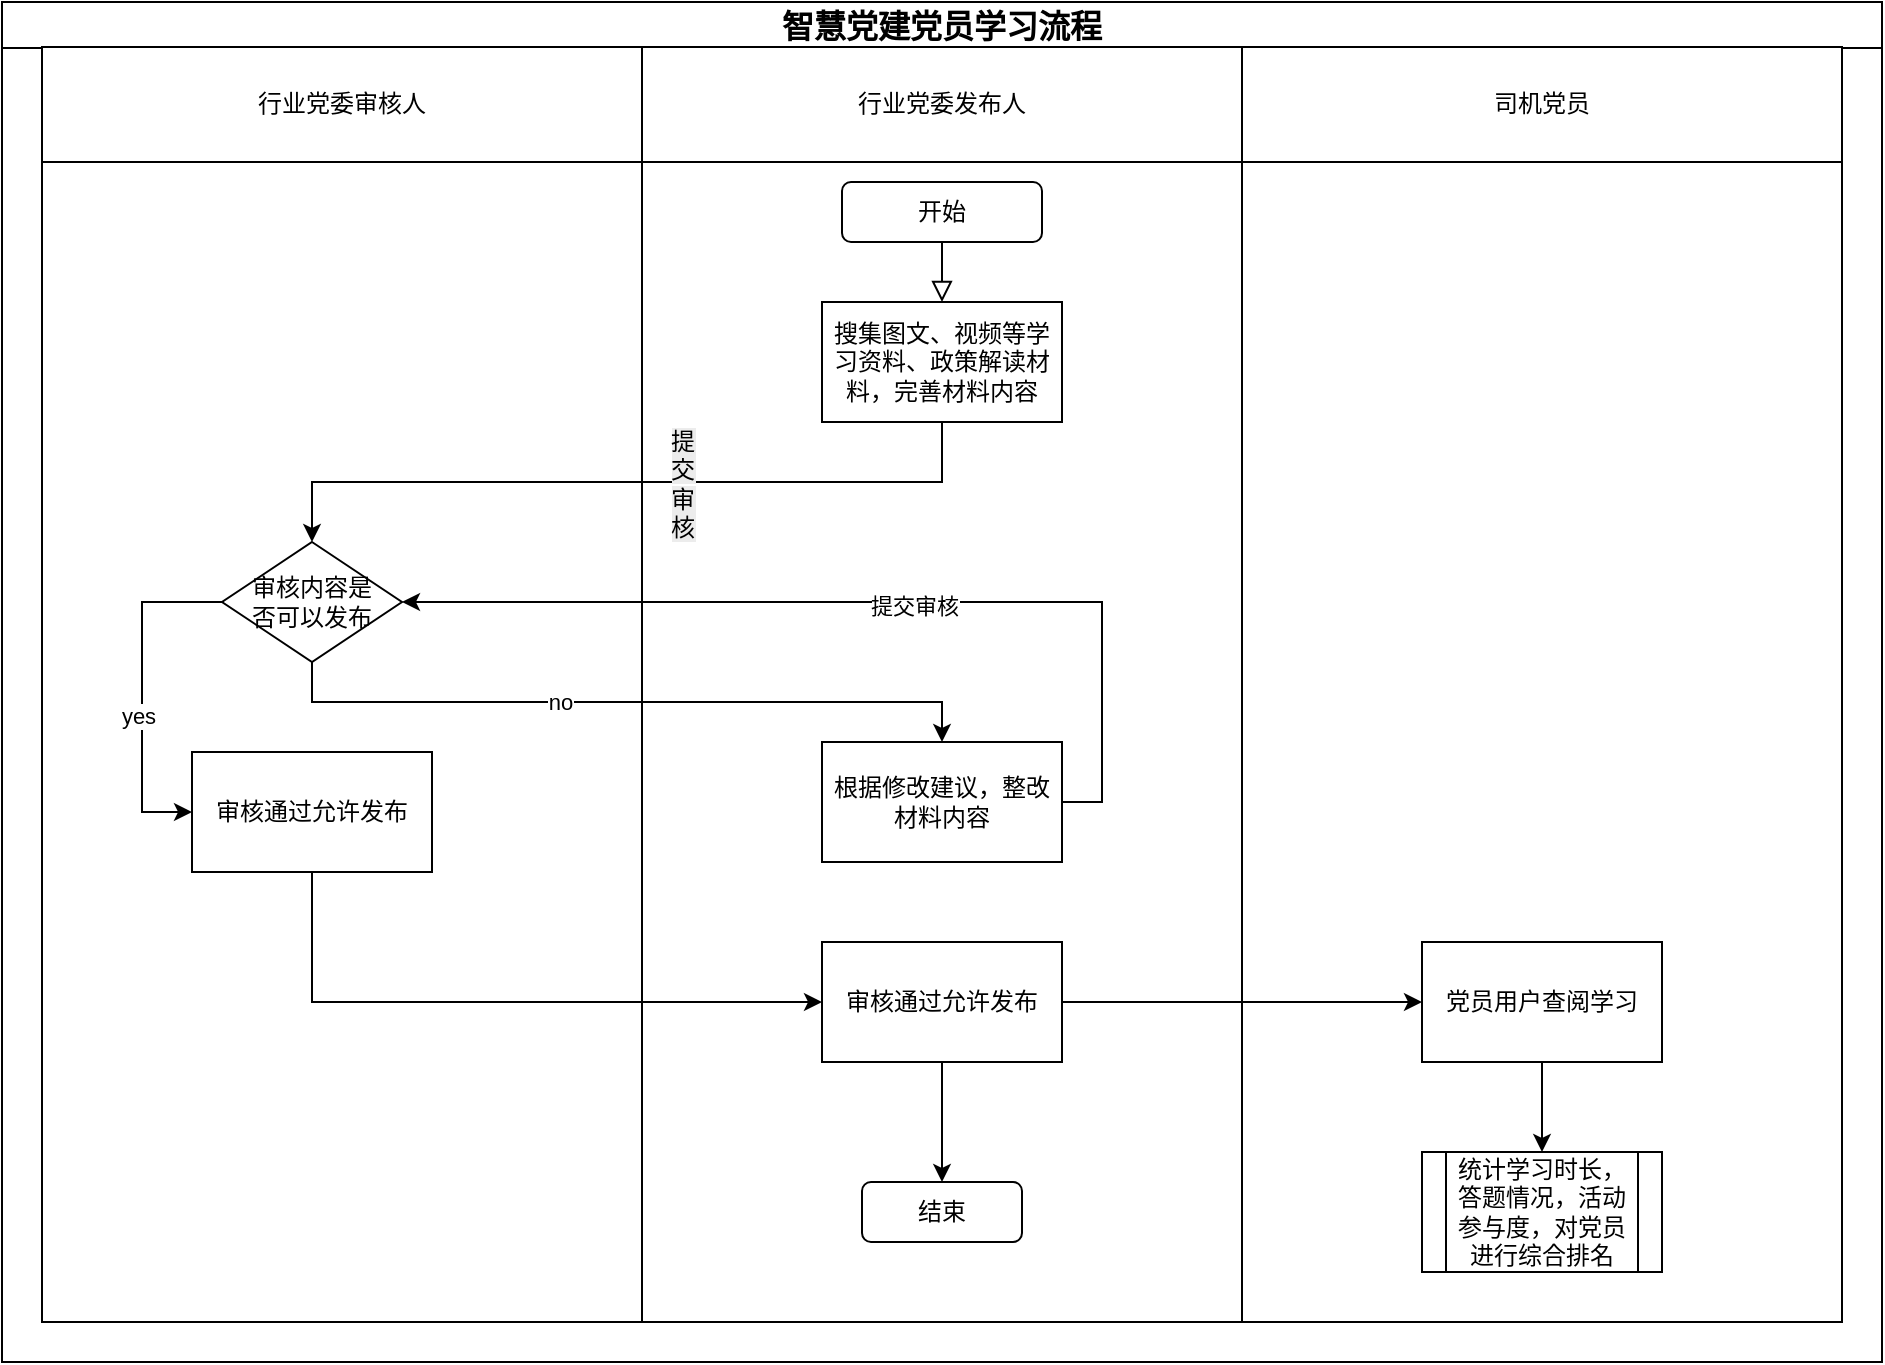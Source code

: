<mxfile version="28.0.5">
  <diagram name="第 1 页" id="TOsGjXq6CqSzaaMkCiaA">
    <mxGraphModel dx="1426" dy="801" grid="1" gridSize="10" guides="1" tooltips="1" connect="1" arrows="1" fold="1" page="1" pageScale="1" pageWidth="827" pageHeight="1169" math="0" shadow="0">
      <root>
        <mxCell id="0" />
        <mxCell id="1" parent="0" />
        <mxCell id="dWiRNLmcqJZTH7nbjR_l-1" value="&lt;font style=&quot;font-size: 16px;&quot;&gt;智慧党建党员学习流程&lt;/font&gt;" style="swimlane;whiteSpace=wrap;html=1;" vertex="1" parent="1">
          <mxGeometry x="390" y="180" width="940" height="680" as="geometry">
            <mxRectangle x="320" y="40" width="220" height="30" as="alternateBounds" />
          </mxGeometry>
        </mxCell>
        <mxCell id="dWiRNLmcqJZTH7nbjR_l-2" value="行业党委审核人" style="rounded=0;whiteSpace=wrap;html=1;" vertex="1" parent="dWiRNLmcqJZTH7nbjR_l-1">
          <mxGeometry x="20" y="22.5" width="300" height="57.5" as="geometry" />
        </mxCell>
        <mxCell id="dWiRNLmcqJZTH7nbjR_l-3" value="行业党委发布人" style="rounded=0;whiteSpace=wrap;html=1;" vertex="1" parent="dWiRNLmcqJZTH7nbjR_l-1">
          <mxGeometry x="320" y="22.5" width="300" height="57.5" as="geometry" />
        </mxCell>
        <mxCell id="dWiRNLmcqJZTH7nbjR_l-4" value="" style="rounded=0;whiteSpace=wrap;html=1;" vertex="1" parent="dWiRNLmcqJZTH7nbjR_l-1">
          <mxGeometry x="20" y="80" width="300" height="580" as="geometry" />
        </mxCell>
        <mxCell id="dWiRNLmcqJZTH7nbjR_l-5" value="" style="rounded=0;whiteSpace=wrap;html=1;" vertex="1" parent="dWiRNLmcqJZTH7nbjR_l-1">
          <mxGeometry x="320" y="80" width="300" height="580" as="geometry" />
        </mxCell>
        <mxCell id="dWiRNLmcqJZTH7nbjR_l-6" value="" style="rounded=0;html=1;jettySize=auto;orthogonalLoop=1;fontSize=11;endArrow=block;endFill=0;endSize=8;strokeWidth=1;shadow=0;labelBackgroundColor=none;edgeStyle=orthogonalEdgeStyle;entryX=0.5;entryY=0;entryDx=0;entryDy=0;" edge="1" parent="dWiRNLmcqJZTH7nbjR_l-1" source="dWiRNLmcqJZTH7nbjR_l-7" target="dWiRNLmcqJZTH7nbjR_l-9">
          <mxGeometry relative="1" as="geometry">
            <mxPoint x="170" y="180" as="targetPoint" />
          </mxGeometry>
        </mxCell>
        <mxCell id="dWiRNLmcqJZTH7nbjR_l-7" value="开始" style="rounded=1;whiteSpace=wrap;html=1;fontSize=12;glass=0;strokeWidth=1;shadow=0;" vertex="1" parent="dWiRNLmcqJZTH7nbjR_l-1">
          <mxGeometry x="420" y="90" width="100" height="30" as="geometry" />
        </mxCell>
        <mxCell id="dWiRNLmcqJZTH7nbjR_l-8" style="edgeStyle=orthogonalEdgeStyle;rounded=0;orthogonalLoop=1;jettySize=auto;html=1;exitX=0.5;exitY=1;exitDx=0;exitDy=0;entryX=0.5;entryY=0;entryDx=0;entryDy=0;" edge="1" parent="dWiRNLmcqJZTH7nbjR_l-1" source="dWiRNLmcqJZTH7nbjR_l-9" target="dWiRNLmcqJZTH7nbjR_l-14">
          <mxGeometry relative="1" as="geometry" />
        </mxCell>
        <mxCell id="dWiRNLmcqJZTH7nbjR_l-67" value="&lt;span style=&quot;font-size: 12px; white-space: normal; background-color: rgb(236, 236, 236);&quot;&gt;提交审核&lt;/span&gt;" style="edgeLabel;html=1;align=center;verticalAlign=middle;resizable=0;points=[];" vertex="1" connectable="0" parent="dWiRNLmcqJZTH7nbjR_l-8">
          <mxGeometry x="-0.148" y="1" relative="1" as="geometry">
            <mxPoint as="offset" />
          </mxGeometry>
        </mxCell>
        <mxCell id="dWiRNLmcqJZTH7nbjR_l-9" value="搜集图文、视频等学习资料、政策解读材料，完善材料内容" style="rounded=0;whiteSpace=wrap;html=1;" vertex="1" parent="dWiRNLmcqJZTH7nbjR_l-1">
          <mxGeometry x="410" y="150" width="120" height="60" as="geometry" />
        </mxCell>
        <mxCell id="dWiRNLmcqJZTH7nbjR_l-61" style="edgeStyle=orthogonalEdgeStyle;rounded=0;orthogonalLoop=1;jettySize=auto;html=1;exitX=0;exitY=0.5;exitDx=0;exitDy=0;entryX=0;entryY=0.5;entryDx=0;entryDy=0;" edge="1" parent="dWiRNLmcqJZTH7nbjR_l-1" source="dWiRNLmcqJZTH7nbjR_l-14" target="dWiRNLmcqJZTH7nbjR_l-16">
          <mxGeometry relative="1" as="geometry">
            <Array as="points">
              <mxPoint x="70" y="300" />
              <mxPoint x="70" y="405" />
            </Array>
          </mxGeometry>
        </mxCell>
        <mxCell id="dWiRNLmcqJZTH7nbjR_l-64" value="yes" style="edgeLabel;html=1;align=center;verticalAlign=middle;resizable=0;points=[];" vertex="1" connectable="0" parent="dWiRNLmcqJZTH7nbjR_l-61">
          <mxGeometry x="0.141" y="-2" relative="1" as="geometry">
            <mxPoint as="offset" />
          </mxGeometry>
        </mxCell>
        <mxCell id="dWiRNLmcqJZTH7nbjR_l-62" style="edgeStyle=orthogonalEdgeStyle;rounded=0;orthogonalLoop=1;jettySize=auto;html=1;exitX=0.5;exitY=1;exitDx=0;exitDy=0;entryX=0.5;entryY=0;entryDx=0;entryDy=0;" edge="1" parent="dWiRNLmcqJZTH7nbjR_l-1" source="dWiRNLmcqJZTH7nbjR_l-14" target="dWiRNLmcqJZTH7nbjR_l-58">
          <mxGeometry relative="1" as="geometry" />
        </mxCell>
        <mxCell id="dWiRNLmcqJZTH7nbjR_l-63" value="no" style="edgeLabel;html=1;align=center;verticalAlign=middle;resizable=0;points=[];" vertex="1" connectable="0" parent="dWiRNLmcqJZTH7nbjR_l-62">
          <mxGeometry x="-0.191" relative="1" as="geometry">
            <mxPoint as="offset" />
          </mxGeometry>
        </mxCell>
        <mxCell id="dWiRNLmcqJZTH7nbjR_l-14" value="审核内容&lt;span style=&quot;background-color: transparent;&quot;&gt;是&lt;/span&gt;&lt;div&gt;&lt;span style=&quot;background-color: transparent;&quot;&gt;否可以发布&lt;/span&gt;&lt;/div&gt;" style="rhombus;whiteSpace=wrap;html=1;" vertex="1" parent="dWiRNLmcqJZTH7nbjR_l-1">
          <mxGeometry x="110" y="270" width="90" height="60" as="geometry" />
        </mxCell>
        <mxCell id="dWiRNLmcqJZTH7nbjR_l-71" style="edgeStyle=orthogonalEdgeStyle;rounded=0;orthogonalLoop=1;jettySize=auto;html=1;exitX=0.5;exitY=1;exitDx=0;exitDy=0;entryX=0;entryY=0.5;entryDx=0;entryDy=0;" edge="1" parent="dWiRNLmcqJZTH7nbjR_l-1" source="dWiRNLmcqJZTH7nbjR_l-16" target="dWiRNLmcqJZTH7nbjR_l-69">
          <mxGeometry relative="1" as="geometry" />
        </mxCell>
        <mxCell id="dWiRNLmcqJZTH7nbjR_l-16" value="审核通过允许发布" style="rounded=0;whiteSpace=wrap;html=1;" vertex="1" parent="dWiRNLmcqJZTH7nbjR_l-1">
          <mxGeometry x="95" y="375" width="120" height="60" as="geometry" />
        </mxCell>
        <mxCell id="dWiRNLmcqJZTH7nbjR_l-22" value="结束" style="rounded=1;whiteSpace=wrap;html=1;" vertex="1" parent="dWiRNLmcqJZTH7nbjR_l-1">
          <mxGeometry x="430" y="590" width="80" height="30" as="geometry" />
        </mxCell>
        <mxCell id="dWiRNLmcqJZTH7nbjR_l-56" value="司机党员" style="rounded=0;whiteSpace=wrap;html=1;" vertex="1" parent="dWiRNLmcqJZTH7nbjR_l-1">
          <mxGeometry x="620" y="22.5" width="300" height="57.5" as="geometry" />
        </mxCell>
        <mxCell id="dWiRNLmcqJZTH7nbjR_l-57" value="" style="rounded=0;whiteSpace=wrap;html=1;" vertex="1" parent="dWiRNLmcqJZTH7nbjR_l-1">
          <mxGeometry x="620" y="80" width="300" height="580" as="geometry" />
        </mxCell>
        <mxCell id="dWiRNLmcqJZTH7nbjR_l-65" style="edgeStyle=orthogonalEdgeStyle;rounded=0;orthogonalLoop=1;jettySize=auto;html=1;exitX=1;exitY=0.5;exitDx=0;exitDy=0;entryX=1;entryY=0.5;entryDx=0;entryDy=0;" edge="1" parent="dWiRNLmcqJZTH7nbjR_l-1" source="dWiRNLmcqJZTH7nbjR_l-58" target="dWiRNLmcqJZTH7nbjR_l-14">
          <mxGeometry relative="1" as="geometry" />
        </mxCell>
        <mxCell id="dWiRNLmcqJZTH7nbjR_l-66" value="提交审核" style="edgeLabel;html=1;align=center;verticalAlign=middle;resizable=0;points=[];" vertex="1" connectable="0" parent="dWiRNLmcqJZTH7nbjR_l-65">
          <mxGeometry x="-0.09" y="2" relative="1" as="geometry">
            <mxPoint as="offset" />
          </mxGeometry>
        </mxCell>
        <mxCell id="dWiRNLmcqJZTH7nbjR_l-58" value="根据修改建议，整改材料内容" style="rounded=0;whiteSpace=wrap;html=1;" vertex="1" parent="dWiRNLmcqJZTH7nbjR_l-1">
          <mxGeometry x="410" y="370" width="120" height="60" as="geometry" />
        </mxCell>
        <mxCell id="dWiRNLmcqJZTH7nbjR_l-72" value="" style="edgeStyle=orthogonalEdgeStyle;rounded=0;orthogonalLoop=1;jettySize=auto;html=1;entryX=0;entryY=0.5;entryDx=0;entryDy=0;" edge="1" parent="dWiRNLmcqJZTH7nbjR_l-1" source="dWiRNLmcqJZTH7nbjR_l-69" target="dWiRNLmcqJZTH7nbjR_l-73">
          <mxGeometry relative="1" as="geometry" />
        </mxCell>
        <mxCell id="dWiRNLmcqJZTH7nbjR_l-74" style="edgeStyle=orthogonalEdgeStyle;rounded=0;orthogonalLoop=1;jettySize=auto;html=1;exitX=0.5;exitY=1;exitDx=0;exitDy=0;entryX=0.5;entryY=0;entryDx=0;entryDy=0;" edge="1" parent="dWiRNLmcqJZTH7nbjR_l-1" source="dWiRNLmcqJZTH7nbjR_l-69" target="dWiRNLmcqJZTH7nbjR_l-22">
          <mxGeometry relative="1" as="geometry" />
        </mxCell>
        <mxCell id="dWiRNLmcqJZTH7nbjR_l-69" value="审核通过允许发布" style="rounded=0;whiteSpace=wrap;html=1;" vertex="1" parent="dWiRNLmcqJZTH7nbjR_l-1">
          <mxGeometry x="410" y="470" width="120" height="60" as="geometry" />
        </mxCell>
        <mxCell id="dWiRNLmcqJZTH7nbjR_l-76" value="" style="edgeStyle=orthogonalEdgeStyle;rounded=0;orthogonalLoop=1;jettySize=auto;html=1;" edge="1" parent="dWiRNLmcqJZTH7nbjR_l-1" source="dWiRNLmcqJZTH7nbjR_l-73">
          <mxGeometry relative="1" as="geometry">
            <mxPoint x="770" y="575" as="targetPoint" />
          </mxGeometry>
        </mxCell>
        <mxCell id="dWiRNLmcqJZTH7nbjR_l-73" value="党员用户查阅学习" style="rounded=0;whiteSpace=wrap;html=1;" vertex="1" parent="dWiRNLmcqJZTH7nbjR_l-1">
          <mxGeometry x="710" y="470" width="120" height="60" as="geometry" />
        </mxCell>
        <mxCell id="dWiRNLmcqJZTH7nbjR_l-77" value="统计学习时长，答题情况，活动参与度，对党员进行综合排名" style="shape=process;whiteSpace=wrap;html=1;backgroundOutline=1;" vertex="1" parent="dWiRNLmcqJZTH7nbjR_l-1">
          <mxGeometry x="710" y="575" width="120" height="60" as="geometry" />
        </mxCell>
      </root>
    </mxGraphModel>
  </diagram>
</mxfile>
